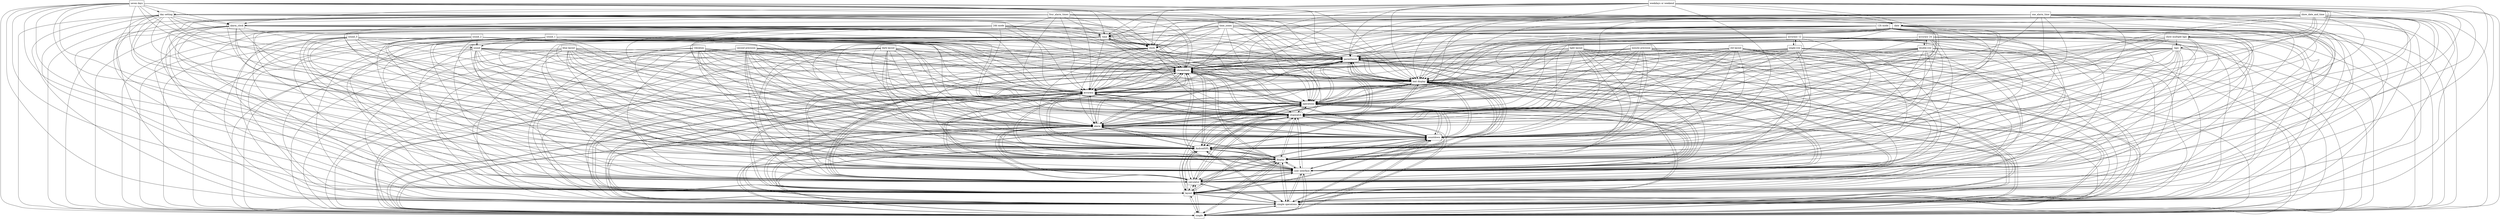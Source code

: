 digraph{
graph [rankdir=TB];
node [shape=box];
edge [arrowhead=normal];
0[label="parentheses",]
1[label="chronotools",]
2[label="blue layout",]
3[label="time_zones",]
4[label="simple",]
5[label="four_alarm_times",]
6[label="date",]
7[label="seven days",]
8[label="minute precision",]
9[label="simple operations",]
10[label="24h mode",]
11[label="day setting",]
12[label="sound_3",]
13[label="sound_2",]
14[label="sound_1",]
15[label="time",]
16[label="accuracy 12",]
17[label="show_date_and_time",]
18[label="layout",]
19[label="std layout",]
20[label="weekdays or weekend",]
21[label="vibration",]
22[label="second precision",]
23[label="dark layout",]
24[label="calculator",]
25[label="one_alarm_time",]
26[label="laps",]
27[label="clock",]
28[label="user interface",]
29[label="single-row",]
30[label="show multiple laps",]
31[label="display",]
32[label="alarm_clock",]
33[label="AndroidSPL",]
34[label="countdown",]
35[label="alarm",]
36[label="stopwatch",]
37[label="accuracy 24",]
38[label="12h mode",]
39[label="sound",]
40[label="double-row",]
41[label="light layout",]
42[label="operations",]
43[label="accuracy",]
44[label="text display",]
0->1[label="",]
0->4[label="",]
0->9[label="",]
0->18[label="",]
0->24[label="",]
0->28[label="",]
0->31[label="",]
0->33[label="",]
0->34[label="",]
0->35[label="",]
0->36[label="",]
0->42[label="",]
0->43[label="",]
0->44[label="",]
1->0[label="",]
1->4[label="",]
1->9[label="",]
1->18[label="",]
1->24[label="",]
1->28[label="",]
1->31[label="",]
1->33[label="",]
1->34[label="",]
1->35[label="",]
1->36[label="",]
1->42[label="",]
1->43[label="",]
1->44[label="",]
2->0[label="",]
2->1[label="",]
2->4[label="",]
2->9[label="",]
2->18[label="",]
2->24[label="",]
2->28[label="",]
2->31[label="",]
2->33[label="",]
2->34[label="",]
2->35[label="",]
2->36[label="",]
2->42[label="",]
2->43[label="",]
2->44[label="",]
3->0[label="",]
3->1[label="",]
3->4[label="",]
3->9[label="",]
3->15[label="",]
3->18[label="",]
3->24[label="",]
3->27[label="",]
3->28[label="",]
3->31[label="",]
3->33[label="",]
3->34[label="",]
3->35[label="",]
3->36[label="",]
3->42[label="",]
3->43[label="",]
3->44[label="",]
4->0[label="",]
4->1[label="",]
4->9[label="",]
4->18[label="",]
4->24[label="",]
4->28[label="",]
4->31[label="",]
4->33[label="",]
4->34[label="",]
4->35[label="",]
4->36[label="",]
4->42[label="",]
4->43[label="",]
4->44[label="",]
5->0[label="",]
5->1[label="",]
5->4[label="",]
5->9[label="",]
5->15[label="",]
5->18[label="",]
5->24[label="",]
5->27[label="",]
5->28[label="",]
5->31[label="",]
5->32[label="",]
5->33[label="",]
5->34[label="",]
5->35[label="",]
5->36[label="",]
5->42[label="",]
5->43[label="",]
5->44[label="",]
6->0[label="",]
6->1[label="",]
6->4[label="",]
6->9[label="",]
6->15[label="",]
6->18[label="",]
6->24[label="",]
6->27[label="",]
6->28[label="",]
6->31[label="",]
6->33[label="",]
6->34[label="",]
6->35[label="",]
6->36[label="",]
6->42[label="",]
6->43[label="",]
6->44[label="",]
7->0[label="",]
7->1[label="",]
7->4[label="",]
7->6[label="",]
7->9[label="",]
7->11[label="",]
7->15[label="",]
7->18[label="",]
7->24[label="",]
7->27[label="",]
7->28[label="",]
7->31[label="",]
7->32[label="",]
7->33[label="",]
7->34[label="",]
7->35[label="",]
7->36[label="",]
7->42[label="",]
7->43[label="",]
7->44[label="",]
8->0[label="",]
8->1[label="",]
8->4[label="",]
8->9[label="",]
8->18[label="",]
8->24[label="",]
8->28[label="",]
8->31[label="",]
8->33[label="",]
8->34[label="",]
8->35[label="",]
8->36[label="",]
8->42[label="",]
8->43[label="",]
8->44[label="",]
9->0[label="",]
9->1[label="",]
9->4[label="",]
9->18[label="",]
9->24[label="",]
9->28[label="",]
9->31[label="",]
9->33[label="",]
9->34[label="",]
9->35[label="",]
9->36[label="",]
9->42[label="",]
9->43[label="",]
9->44[label="",]
10->0[label="",]
10->1[label="",]
10->4[label="",]
10->9[label="",]
10->15[label="",]
10->18[label="",]
10->24[label="",]
10->27[label="",]
10->28[label="",]
10->31[label="",]
10->33[label="",]
10->34[label="",]
10->35[label="",]
10->36[label="",]
10->42[label="",]
10->43[label="",]
10->44[label="",]
11->0[label="",]
11->1[label="",]
11->4[label="",]
11->6[label="",]
11->9[label="",]
11->15[label="",]
11->18[label="",]
11->24[label="",]
11->27[label="",]
11->28[label="",]
11->31[label="",]
11->32[label="",]
11->33[label="",]
11->34[label="",]
11->35[label="",]
11->36[label="",]
11->42[label="",]
11->43[label="",]
11->44[label="",]
12->0[label="",]
12->1[label="",]
12->4[label="",]
12->9[label="",]
12->18[label="",]
12->24[label="",]
12->28[label="",]
12->31[label="",]
12->33[label="",]
12->34[label="",]
12->35[label="",]
12->36[label="",]
12->39[label="",]
12->42[label="",]
12->43[label="",]
12->44[label="",]
13->0[label="",]
13->1[label="",]
13->4[label="",]
13->9[label="",]
13->18[label="",]
13->24[label="",]
13->28[label="",]
13->31[label="",]
13->33[label="",]
13->34[label="",]
13->35[label="",]
13->36[label="",]
13->39[label="",]
13->42[label="",]
13->43[label="",]
13->44[label="",]
14->0[label="",]
14->1[label="",]
14->4[label="",]
14->9[label="",]
14->18[label="",]
14->24[label="",]
14->28[label="",]
14->31[label="",]
14->33[label="",]
14->34[label="",]
14->35[label="",]
14->36[label="",]
14->39[label="",]
14->42[label="",]
14->43[label="",]
14->44[label="",]
15->0[label="",]
15->1[label="",]
15->4[label="",]
15->9[label="",]
15->18[label="",]
15->24[label="",]
15->27[label="",]
15->28[label="",]
15->31[label="",]
15->33[label="",]
15->34[label="",]
15->35[label="",]
15->36[label="",]
15->42[label="",]
15->43[label="",]
15->44[label="",]
16->0[label="",]
16->1[label="",]
16->4[label="",]
16->9[label="",]
16->18[label="",]
16->24[label="",]
16->28[label="",]
16->29[label="",]
16->31[label="",]
16->33[label="",]
16->34[label="",]
16->35[label="",]
16->36[label="",]
16->42[label="",]
16->43[label="",]
16->44[label="",]
17->0[label="",]
17->1[label="",]
17->4[label="",]
17->6[label="",]
17->9[label="",]
17->15[label="",]
17->18[label="",]
17->24[label="",]
17->26[label="",]
17->27[label="",]
17->28[label="",]
17->30[label="",]
17->31[label="",]
17->33[label="",]
17->34[label="",]
17->35[label="",]
17->36[label="",]
17->42[label="",]
17->43[label="",]
17->44[label="",]
18->0[label="",]
18->1[label="",]
18->4[label="",]
18->9[label="",]
18->24[label="",]
18->28[label="",]
18->31[label="",]
18->33[label="",]
18->34[label="",]
18->35[label="",]
18->36[label="",]
18->42[label="",]
18->43[label="",]
18->44[label="",]
19->0[label="",]
19->1[label="",]
19->4[label="",]
19->9[label="",]
19->18[label="",]
19->24[label="",]
19->28[label="",]
19->31[label="",]
19->33[label="",]
19->34[label="",]
19->35[label="",]
19->36[label="",]
19->42[label="",]
19->43[label="",]
19->44[label="",]
20->0[label="",]
20->1[label="",]
20->4[label="",]
20->6[label="",]
20->9[label="",]
20->11[label="",]
20->15[label="",]
20->18[label="",]
20->24[label="",]
20->27[label="",]
20->28[label="",]
20->31[label="",]
20->32[label="",]
20->33[label="",]
20->34[label="",]
20->35[label="",]
20->36[label="",]
20->42[label="",]
20->43[label="",]
20->44[label="",]
21->0[label="",]
21->1[label="",]
21->4[label="",]
21->9[label="",]
21->18[label="",]
21->24[label="",]
21->28[label="",]
21->31[label="",]
21->33[label="",]
21->34[label="",]
21->35[label="",]
21->36[label="",]
21->42[label="",]
21->43[label="",]
21->44[label="",]
22->0[label="",]
22->1[label="",]
22->4[label="",]
22->9[label="",]
22->18[label="",]
22->24[label="",]
22->28[label="",]
22->31[label="",]
22->33[label="",]
22->34[label="",]
22->35[label="",]
22->36[label="",]
22->42[label="",]
22->43[label="",]
22->44[label="",]
23->0[label="",]
23->1[label="",]
23->4[label="",]
23->9[label="",]
23->18[label="",]
23->24[label="",]
23->28[label="",]
23->31[label="",]
23->33[label="",]
23->34[label="",]
23->35[label="",]
23->36[label="",]
23->42[label="",]
23->43[label="",]
23->44[label="",]
24->0[label="",]
24->1[label="",]
24->4[label="",]
24->9[label="",]
24->18[label="",]
24->28[label="",]
24->31[label="",]
24->33[label="",]
24->34[label="",]
24->35[label="",]
24->36[label="",]
24->42[label="",]
24->43[label="",]
24->44[label="",]
25->0[label="",]
25->1[label="",]
25->4[label="",]
25->9[label="",]
25->15[label="",]
25->18[label="",]
25->24[label="",]
25->27[label="",]
25->28[label="",]
25->31[label="",]
25->32[label="",]
25->33[label="",]
25->34[label="",]
25->35[label="",]
25->36[label="",]
25->42[label="",]
25->43[label="",]
25->44[label="",]
26->0[label="",]
26->1[label="",]
26->4[label="",]
26->9[label="",]
26->18[label="",]
26->24[label="",]
26->28[label="",]
26->31[label="",]
26->33[label="",]
26->34[label="",]
26->35[label="",]
26->36[label="",]
26->42[label="",]
26->43[label="",]
26->44[label="",]
27->0[label="",]
27->1[label="",]
27->4[label="",]
27->9[label="",]
27->15[label="",]
27->18[label="",]
27->24[label="",]
27->28[label="",]
27->31[label="",]
27->33[label="",]
27->34[label="",]
27->35[label="",]
27->36[label="",]
27->42[label="",]
27->43[label="",]
27->44[label="",]
28->0[label="",]
28->1[label="",]
28->4[label="",]
28->9[label="",]
28->18[label="",]
28->24[label="",]
28->31[label="",]
28->33[label="",]
28->34[label="",]
28->35[label="",]
28->36[label="",]
28->42[label="",]
28->43[label="",]
28->44[label="",]
29->0[label="",]
29->1[label="",]
29->4[label="",]
29->9[label="",]
29->16[label="",]
29->18[label="",]
29->24[label="",]
29->28[label="",]
29->31[label="",]
29->33[label="",]
29->34[label="",]
29->35[label="",]
29->36[label="",]
29->42[label="",]
29->43[label="",]
29->44[label="",]
30->0[label="",]
30->1[label="",]
30->4[label="",]
30->9[label="",]
30->18[label="",]
30->24[label="",]
30->26[label="",]
30->28[label="",]
30->31[label="",]
30->33[label="",]
30->34[label="",]
30->35[label="",]
30->36[label="",]
30->42[label="",]
30->43[label="",]
30->44[label="",]
31->0[label="",]
31->1[label="",]
31->4[label="",]
31->9[label="",]
31->18[label="",]
31->24[label="",]
31->28[label="",]
31->33[label="",]
31->34[label="",]
31->35[label="",]
31->36[label="",]
31->42[label="",]
31->43[label="",]
31->44[label="",]
32->0[label="",]
32->1[label="",]
32->4[label="",]
32->9[label="",]
32->15[label="",]
32->18[label="",]
32->24[label="",]
32->27[label="",]
32->28[label="",]
32->31[label="",]
32->33[label="",]
32->34[label="",]
32->35[label="",]
32->36[label="",]
32->42[label="",]
32->43[label="",]
32->44[label="",]
33->0[label="",]
33->1[label="",]
33->4[label="",]
33->9[label="",]
33->18[label="",]
33->24[label="",]
33->28[label="",]
33->31[label="",]
33->34[label="",]
33->35[label="",]
33->36[label="",]
33->42[label="",]
33->43[label="",]
33->44[label="",]
34->0[label="",]
34->1[label="",]
34->4[label="",]
34->9[label="",]
34->18[label="",]
34->24[label="",]
34->28[label="",]
34->31[label="",]
34->33[label="",]
34->35[label="",]
34->36[label="",]
34->42[label="",]
34->43[label="",]
34->44[label="",]
35->0[label="",]
35->1[label="",]
35->4[label="",]
35->9[label="",]
35->18[label="",]
35->24[label="",]
35->28[label="",]
35->31[label="",]
35->33[label="",]
35->34[label="",]
35->36[label="",]
35->42[label="",]
35->43[label="",]
35->44[label="",]
36->0[label="",]
36->1[label="",]
36->4[label="",]
36->9[label="",]
36->18[label="",]
36->24[label="",]
36->28[label="",]
36->31[label="",]
36->33[label="",]
36->34[label="",]
36->35[label="",]
36->42[label="",]
36->43[label="",]
36->44[label="",]
37->0[label="",]
37->1[label="",]
37->4[label="",]
37->9[label="",]
37->18[label="",]
37->24[label="",]
37->28[label="",]
37->31[label="",]
37->33[label="",]
37->34[label="",]
37->35[label="",]
37->36[label="",]
37->40[label="",]
37->42[label="",]
37->43[label="",]
37->44[label="",]
38->0[label="",]
38->1[label="",]
38->4[label="",]
38->9[label="",]
38->15[label="",]
38->18[label="",]
38->24[label="",]
38->27[label="",]
38->28[label="",]
38->31[label="",]
38->33[label="",]
38->34[label="",]
38->35[label="",]
38->36[label="",]
38->42[label="",]
38->43[label="",]
38->44[label="",]
39->0[label="",]
39->1[label="",]
39->4[label="",]
39->9[label="",]
39->18[label="",]
39->24[label="",]
39->28[label="",]
39->31[label="",]
39->33[label="",]
39->34[label="",]
39->35[label="",]
39->36[label="",]
39->42[label="",]
39->43[label="",]
39->44[label="",]
40->0[label="",]
40->1[label="",]
40->4[label="",]
40->9[label="",]
40->18[label="",]
40->24[label="",]
40->28[label="",]
40->31[label="",]
40->33[label="",]
40->34[label="",]
40->35[label="",]
40->36[label="",]
40->37[label="",]
40->42[label="",]
40->43[label="",]
40->44[label="",]
41->0[label="",]
41->1[label="",]
41->4[label="",]
41->9[label="",]
41->18[label="",]
41->24[label="",]
41->28[label="",]
41->31[label="",]
41->33[label="",]
41->34[label="",]
41->35[label="",]
41->36[label="",]
41->42[label="",]
41->43[label="",]
41->44[label="",]
42->0[label="",]
42->1[label="",]
42->4[label="",]
42->9[label="",]
42->18[label="",]
42->24[label="",]
42->28[label="",]
42->31[label="",]
42->33[label="",]
42->34[label="",]
42->35[label="",]
42->36[label="",]
42->43[label="",]
42->44[label="",]
43->0[label="",]
43->1[label="",]
43->4[label="",]
43->9[label="",]
43->18[label="",]
43->24[label="",]
43->28[label="",]
43->31[label="",]
43->33[label="",]
43->34[label="",]
43->35[label="",]
43->36[label="",]
43->42[label="",]
43->44[label="",]
44->0[label="",]
44->1[label="",]
44->4[label="",]
44->9[label="",]
44->18[label="",]
44->24[label="",]
44->28[label="",]
44->31[label="",]
44->33[label="",]
44->34[label="",]
44->35[label="",]
44->36[label="",]
44->42[label="",]
44->43[label="",]
}
